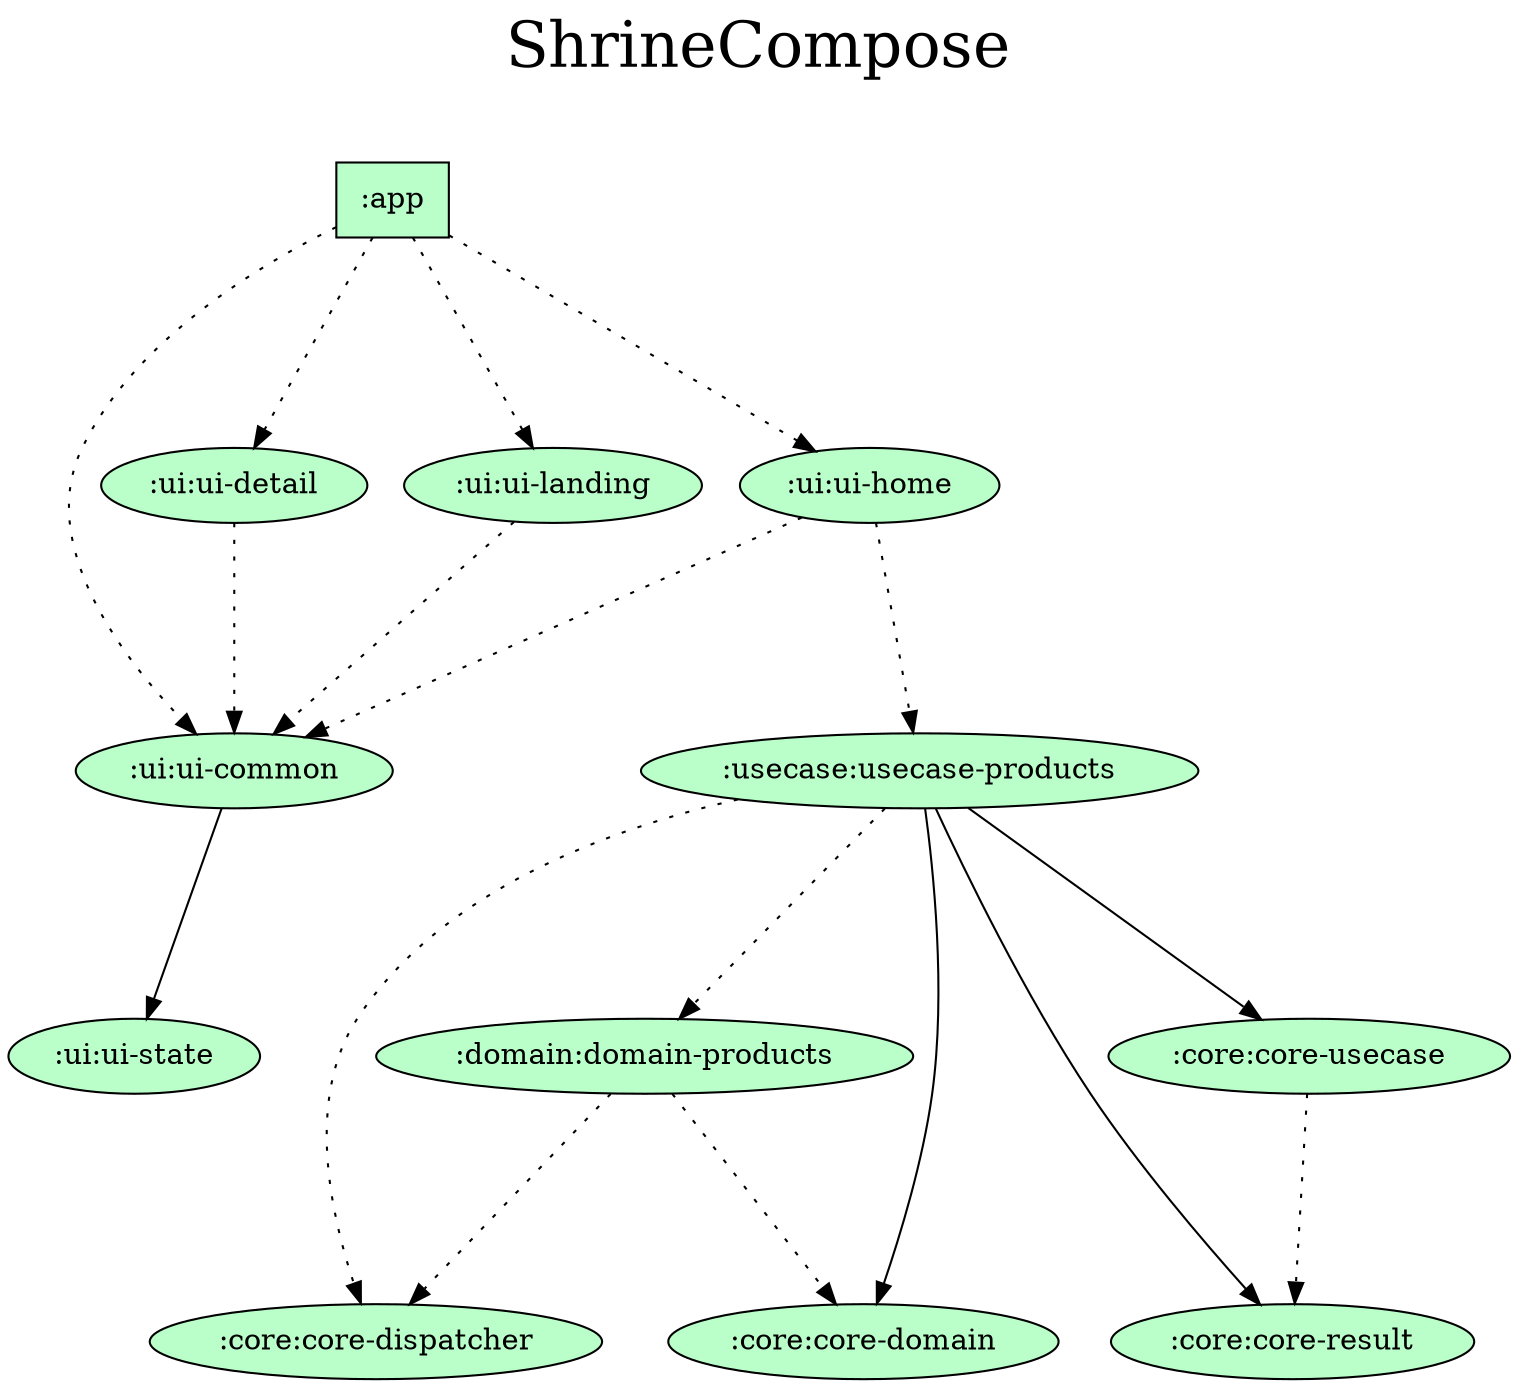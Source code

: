 digraph {
  graph [label="ShrineCompose\n ",labelloc=t,fontsize=30,ranksep=1.4];
  node [style=filled, fillcolor="#bbbbbb"];
  rankdir=TB;

  # Projects

  ":app" [shape=box, fillcolor="#baffc9"];
  ":core:core-dispatcher" [fillcolor="#baffc9"];
  ":core:core-domain" [fillcolor="#baffc9"];
  ":core:core-result" [fillcolor="#baffc9"];
  ":core:core-usecase" [fillcolor="#baffc9"];
  ":domain:domain-products" [fillcolor="#baffc9"];
  ":ui:ui-common" [fillcolor="#baffc9"];
  ":ui:ui-detail" [fillcolor="#baffc9"];
  ":ui:ui-home" [fillcolor="#baffc9"];
  ":ui:ui-landing" [fillcolor="#baffc9"];
  ":ui:ui-state" [fillcolor="#baffc9"];
  ":usecase:usecase-products" [fillcolor="#baffc9"];

  {rank = same; ":app";}

  # Dependencies

  ":app" -> ":ui:ui-common" [style=dotted]
  ":app" -> ":ui:ui-landing" [style=dotted]
  ":app" -> ":ui:ui-home" [style=dotted]
  ":app" -> ":ui:ui-detail" [style=dotted]
  ":core:core-usecase" -> ":core:core-result" [style=dotted]
  ":domain:domain-products" -> ":core:core-domain" [style=dotted]
  ":domain:domain-products" -> ":core:core-dispatcher" [style=dotted]
  ":ui:ui-common" -> ":ui:ui-state"
  ":ui:ui-detail" -> ":ui:ui-common" [style=dotted]
  ":ui:ui-home" -> ":ui:ui-common" [style=dotted]
  ":ui:ui-home" -> ":usecase:usecase-products" [style=dotted]
  ":ui:ui-landing" -> ":ui:ui-common" [style=dotted]
  ":usecase:usecase-products" -> ":core:core-usecase"
  ":usecase:usecase-products" -> ":core:core-result"
  ":usecase:usecase-products" -> ":core:core-domain"
  ":usecase:usecase-products" -> ":core:core-dispatcher" [style=dotted]
  ":usecase:usecase-products" -> ":domain:domain-products" [style=dotted]
}
